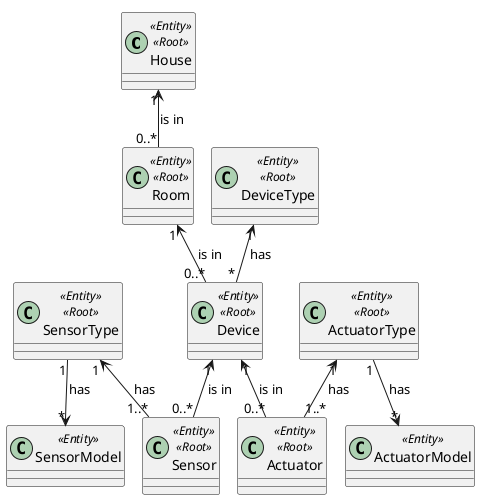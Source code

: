 @startuml
!pragma layout smetana

class House<<Entity>><<Root>>{}
class Room<<Entity>><<Root>>{}
class Device<<Entity>><<Root>>{}
class DeviceType<<Entity>><<Root>>{}
class Sensor<<Entity>><<Root>>{}
class Actuator<<Entity>><<Root>>{}
class ActuatorType<<Entity>><<Root>>{}
class ActuatorModel<<Entity>>{}
class SensorType<<Entity>><<Root>>{}
class SensorModel<<Entity>>{}

House "1" <-- "0..*" Room : is in >
Room "1" <-- "0..*" Device : is in >
DeviceType "1" <-- "*" Device : has >
Device "1" <-- "0..*" Sensor : is in >
Device "1" <-- "0..*" Actuator : is in >
SensorType "1" <-- "1..*" Sensor : has >
SensorType "1" --> "*" SensorModel : has >
ActuatorType "1" <-- "1..*" Actuator : has >
ActuatorType "1" --> "*" ActuatorModel : has  >

@enduml